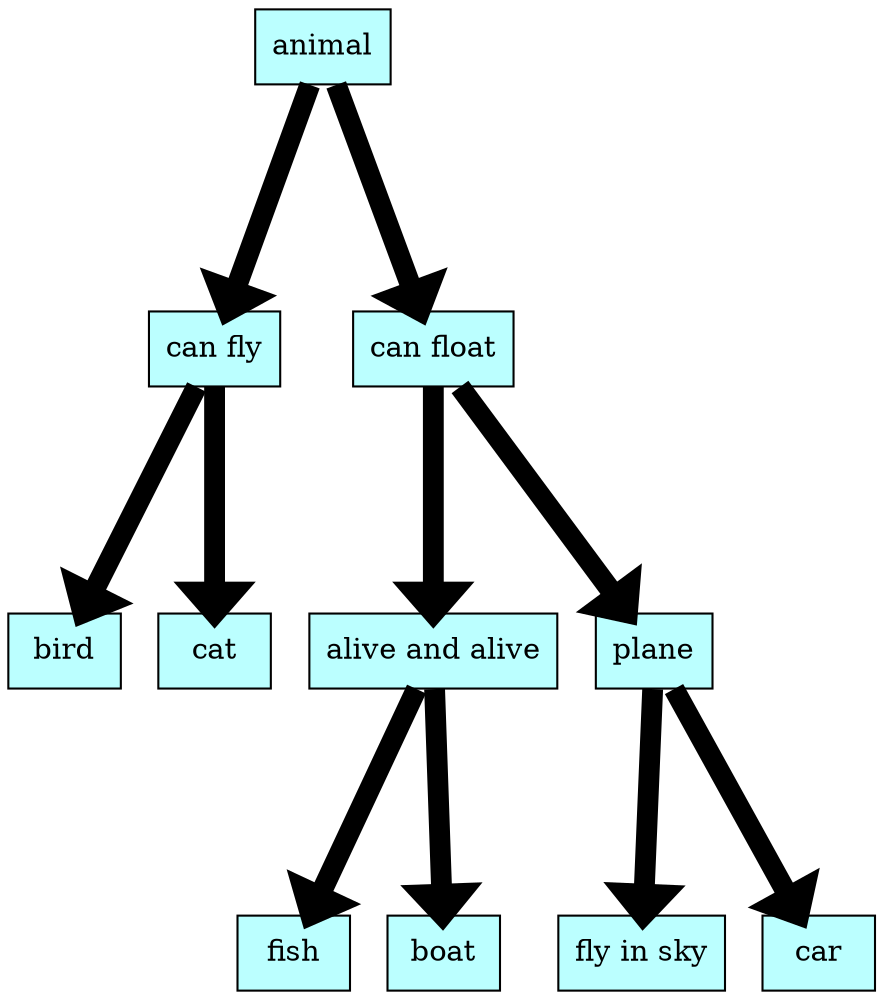digraph structs {    
rankdir = TB;        
graph [dpi = 200];   
ranksep = 1.5;       
edge[penwidth = 10]; 
cell0 [style = filled, color = black, fillcolor = paleturquoise1,
shape=record,label = " { <ptr> animal} " ];                         
cell1 [style = filled, color = black, fillcolor = paleturquoise1,
shape=record,label = " { <ptr> can fly} " ];                         
cell2 [style = filled, color = black, fillcolor = paleturquoise1,
shape=record,label = " { <ptr> bird} " ];                         
cell3 [style = filled, color = black, fillcolor = paleturquoise1,
shape=record,label = " { <ptr> cat} " ];                         
cell4 [style = filled, color = black, fillcolor = paleturquoise1,
shape=record,label = " { <ptr> can float} " ];                         
cell5 [style = filled, color = black, fillcolor = paleturquoise1,
shape=record,label = " { <ptr> alive and alive} " ];                         
cell6 [style = filled, color = black, fillcolor = paleturquoise1,
shape=record,label = " { <ptr> fish} " ];                         
cell7 [style = filled, color = black, fillcolor = paleturquoise1,
shape=record,label = " { <ptr> boat} " ];                         
cell8 [style = filled, color = black, fillcolor = paleturquoise1,
shape=record,label = " { <ptr> plane} " ];                         
cell9 [style = filled, color = black, fillcolor = paleturquoise1,
shape=record,label = " { <ptr> fly in sky} " ];                         
cell10 [style = filled, color = black, fillcolor = paleturquoise1,
shape=record,label = " { <ptr> car} " ];                         
cell0 -> cell1;
cell1 -> cell2;
cell1 -> cell3;
cell0 -> cell4;
cell4 -> cell5;
cell5 -> cell6;
cell5 -> cell7;
cell4 -> cell8;
cell8 -> cell9;
cell8 -> cell10;
}
